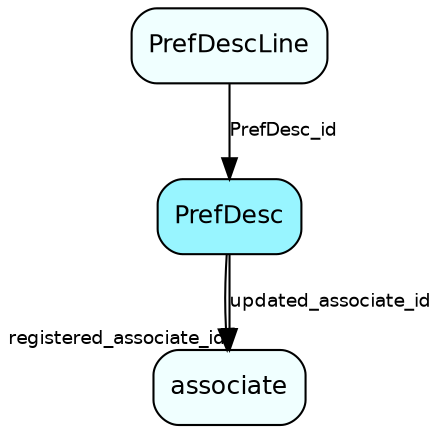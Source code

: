 digraph PrefDesc  {
node [shape = box style="rounded, filled" fontname = "Helvetica" fontsize = "12" ]
edge [fontname = "Helvetica" fontsize = "9"]

PrefDesc[fillcolor = "cadetblue1"]
associate[fillcolor = "azure1"]
PrefDescLine[fillcolor = "azure1"]
PrefDesc -> associate [headlabel = "registered_associate_id"]
PrefDesc -> associate [label = "updated_associate_id"]
PrefDescLine -> PrefDesc [label = "PrefDesc_id"]
}
